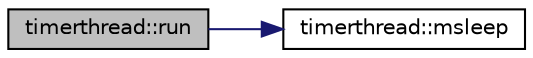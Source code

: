 digraph "timerthread::run"
{
 // LATEX_PDF_SIZE
  edge [fontname="Helvetica",fontsize="10",labelfontname="Helvetica",labelfontsize="10"];
  node [fontname="Helvetica",fontsize="10",shape=record];
  rankdir="LR";
  Node1 [label="timerthread::run",height=0.2,width=0.4,color="black", fillcolor="grey75", style="filled", fontcolor="black",tooltip="called function when the thread start"];
  Node1 -> Node2 [color="midnightblue",fontsize="10",style="solid",fontname="Helvetica"];
  Node2 [label="timerthread::msleep",height=0.2,width=0.4,color="black", fillcolor="white", style="filled",URL="$classtimerthread.html#a1ce63854dd548edd4d0cbd3a5dbd9afe",tooltip="waiting delay"];
}
